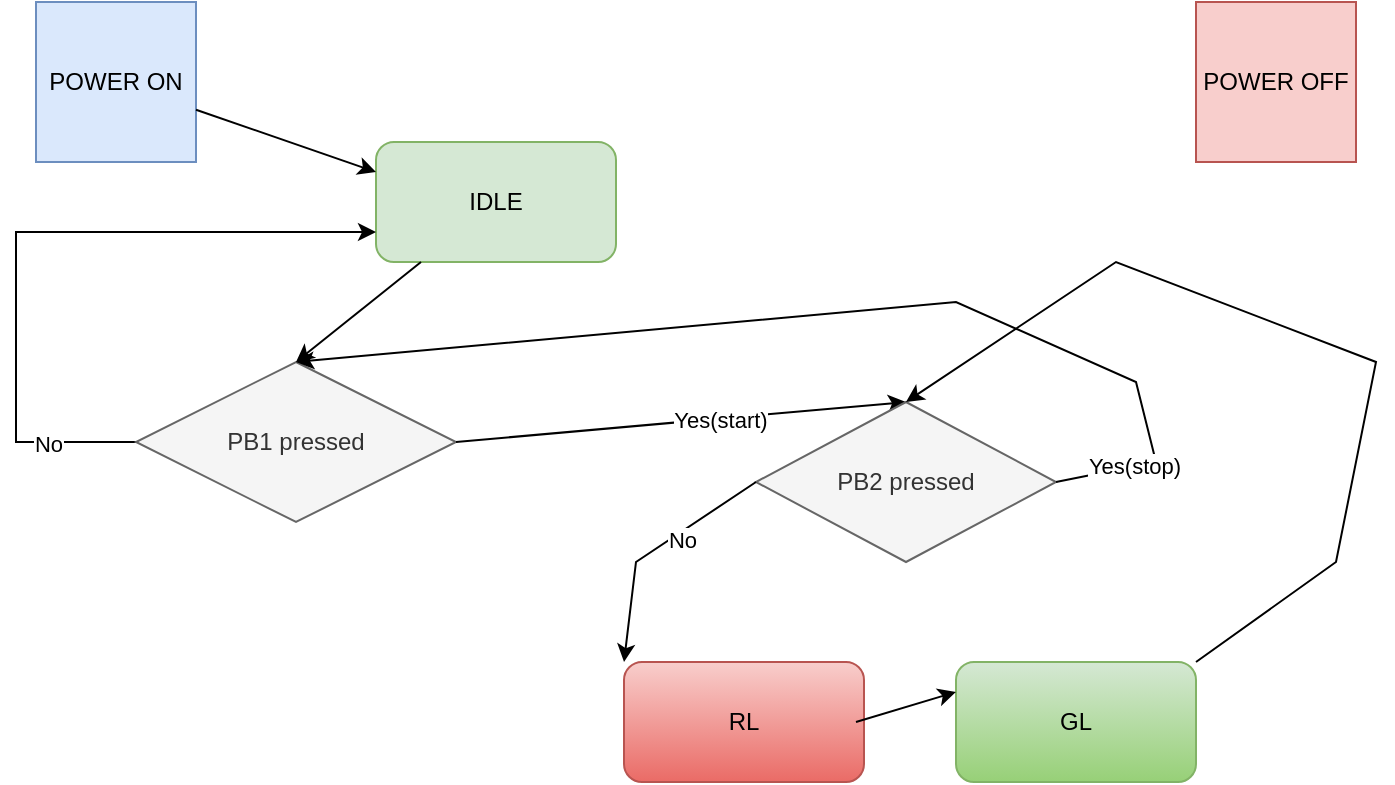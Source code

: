 <mxfile version="18.1.1" type="github">
  <diagram id="C5RBs43oDa-KdzZeNtuy" name="Page-1">
    <mxGraphModel dx="1422" dy="762" grid="1" gridSize="10" guides="1" tooltips="1" connect="1" arrows="1" fold="1" page="1" pageScale="1" pageWidth="827" pageHeight="1169" math="0" shadow="0">
      <root>
        <mxCell id="WIyWlLk6GJQsqaUBKTNV-0" />
        <mxCell id="WIyWlLk6GJQsqaUBKTNV-1" parent="WIyWlLk6GJQsqaUBKTNV-0" />
        <mxCell id="ZXMeWl_jVu3UWIh-IhrR-0" value="POWER ON" style="whiteSpace=wrap;html=1;aspect=fixed;fillColor=#dae8fc;strokeColor=#6c8ebf;" vertex="1" parent="WIyWlLk6GJQsqaUBKTNV-1">
          <mxGeometry x="60" y="40" width="80" height="80" as="geometry" />
        </mxCell>
        <mxCell id="ZXMeWl_jVu3UWIh-IhrR-1" value="POWER OFF" style="whiteSpace=wrap;html=1;aspect=fixed;fillColor=#f8cecc;strokeColor=#b85450;" vertex="1" parent="WIyWlLk6GJQsqaUBKTNV-1">
          <mxGeometry x="640" y="40" width="80" height="80" as="geometry" />
        </mxCell>
        <mxCell id="ZXMeWl_jVu3UWIh-IhrR-2" value="IDLE" style="rounded=1;whiteSpace=wrap;html=1;fillColor=#d5e8d4;strokeColor=#82b366;" vertex="1" parent="WIyWlLk6GJQsqaUBKTNV-1">
          <mxGeometry x="230" y="110" width="120" height="60" as="geometry" />
        </mxCell>
        <mxCell id="ZXMeWl_jVu3UWIh-IhrR-8" value="" style="endArrow=classic;html=1;rounded=0;entryX=0;entryY=0.25;entryDx=0;entryDy=0;" edge="1" parent="WIyWlLk6GJQsqaUBKTNV-1" source="ZXMeWl_jVu3UWIh-IhrR-0" target="ZXMeWl_jVu3UWIh-IhrR-2">
          <mxGeometry width="50" height="50" relative="1" as="geometry">
            <mxPoint x="140" y="210" as="sourcePoint" />
            <mxPoint x="190" y="160" as="targetPoint" />
          </mxGeometry>
        </mxCell>
        <mxCell id="ZXMeWl_jVu3UWIh-IhrR-13" value="" style="edgeStyle=orthogonalEdgeStyle;rounded=0;orthogonalLoop=1;jettySize=auto;html=1;entryX=0;entryY=0.75;entryDx=0;entryDy=0;" edge="1" parent="WIyWlLk6GJQsqaUBKTNV-1" source="ZXMeWl_jVu3UWIh-IhrR-9" target="ZXMeWl_jVu3UWIh-IhrR-2">
          <mxGeometry relative="1" as="geometry">
            <mxPoint x="90" y="180" as="targetPoint" />
            <Array as="points">
              <mxPoint x="50" y="260" />
              <mxPoint x="50" y="155" />
            </Array>
          </mxGeometry>
        </mxCell>
        <mxCell id="ZXMeWl_jVu3UWIh-IhrR-14" value="No" style="edgeLabel;html=1;align=center;verticalAlign=middle;resizable=0;points=[];" vertex="1" connectable="0" parent="ZXMeWl_jVu3UWIh-IhrR-13">
          <mxGeometry x="-0.745" y="1" relative="1" as="geometry">
            <mxPoint as="offset" />
          </mxGeometry>
        </mxCell>
        <mxCell id="ZXMeWl_jVu3UWIh-IhrR-9" value="PB1 pressed" style="rhombus;whiteSpace=wrap;html=1;fillColor=#f5f5f5;strokeColor=#666666;fontColor=#333333;" vertex="1" parent="WIyWlLk6GJQsqaUBKTNV-1">
          <mxGeometry x="110" y="220" width="160" height="80" as="geometry" />
        </mxCell>
        <mxCell id="ZXMeWl_jVu3UWIh-IhrR-11" value="" style="endArrow=classic;html=1;rounded=0;entryX=0.5;entryY=0;entryDx=0;entryDy=0;" edge="1" parent="WIyWlLk6GJQsqaUBKTNV-1" source="ZXMeWl_jVu3UWIh-IhrR-2" target="ZXMeWl_jVu3UWIh-IhrR-9">
          <mxGeometry width="50" height="50" relative="1" as="geometry">
            <mxPoint x="150" y="210" as="sourcePoint" />
            <mxPoint x="200" y="160" as="targetPoint" />
          </mxGeometry>
        </mxCell>
        <mxCell id="ZXMeWl_jVu3UWIh-IhrR-15" value="" style="endArrow=classic;html=1;rounded=0;exitX=1;exitY=0.5;exitDx=0;exitDy=0;entryX=0.5;entryY=0;entryDx=0;entryDy=0;" edge="1" parent="WIyWlLk6GJQsqaUBKTNV-1" source="ZXMeWl_jVu3UWIh-IhrR-9" target="ZXMeWl_jVu3UWIh-IhrR-17">
          <mxGeometry width="50" height="50" relative="1" as="geometry">
            <mxPoint x="330" y="300" as="sourcePoint" />
            <mxPoint x="420" y="250" as="targetPoint" />
          </mxGeometry>
        </mxCell>
        <mxCell id="ZXMeWl_jVu3UWIh-IhrR-16" value="Yes(start)" style="edgeLabel;html=1;align=center;verticalAlign=middle;resizable=0;points=[];" vertex="1" connectable="0" parent="ZXMeWl_jVu3UWIh-IhrR-15">
          <mxGeometry x="0.173" relative="1" as="geometry">
            <mxPoint as="offset" />
          </mxGeometry>
        </mxCell>
        <mxCell id="ZXMeWl_jVu3UWIh-IhrR-17" value="PB2 pressed" style="rhombus;whiteSpace=wrap;html=1;fillColor=#f5f5f5;strokeColor=#666666;fontColor=#333333;" vertex="1" parent="WIyWlLk6GJQsqaUBKTNV-1">
          <mxGeometry x="420" y="240" width="150" height="80" as="geometry" />
        </mxCell>
        <mxCell id="ZXMeWl_jVu3UWIh-IhrR-20" value="" style="endArrow=classic;html=1;rounded=0;exitX=1;exitY=0.5;exitDx=0;exitDy=0;" edge="1" parent="WIyWlLk6GJQsqaUBKTNV-1" source="ZXMeWl_jVu3UWIh-IhrR-17">
          <mxGeometry width="50" height="50" relative="1" as="geometry">
            <mxPoint x="580" y="250" as="sourcePoint" />
            <mxPoint x="190" y="220" as="targetPoint" />
            <Array as="points">
              <mxPoint x="620" y="270" />
              <mxPoint x="610" y="230" />
              <mxPoint x="520" y="190" />
            </Array>
          </mxGeometry>
        </mxCell>
        <mxCell id="ZXMeWl_jVu3UWIh-IhrR-21" value="Yes(stop)" style="edgeLabel;html=1;align=center;verticalAlign=middle;resizable=0;points=[];" vertex="1" connectable="0" parent="ZXMeWl_jVu3UWIh-IhrR-20">
          <mxGeometry x="-0.846" relative="1" as="geometry">
            <mxPoint as="offset" />
          </mxGeometry>
        </mxCell>
        <mxCell id="ZXMeWl_jVu3UWIh-IhrR-22" value="RL" style="rounded=1;whiteSpace=wrap;html=1;fillColor=#f8cecc;strokeColor=#b85450;gradientColor=#ea6b66;" vertex="1" parent="WIyWlLk6GJQsqaUBKTNV-1">
          <mxGeometry x="354" y="370" width="120" height="60" as="geometry" />
        </mxCell>
        <mxCell id="ZXMeWl_jVu3UWIh-IhrR-23" value="GL" style="rounded=1;whiteSpace=wrap;html=1;fillColor=#d5e8d4;strokeColor=#82b366;gradientColor=#97d077;" vertex="1" parent="WIyWlLk6GJQsqaUBKTNV-1">
          <mxGeometry x="520" y="370" width="120" height="60" as="geometry" />
        </mxCell>
        <mxCell id="ZXMeWl_jVu3UWIh-IhrR-24" value="" style="endArrow=classic;html=1;rounded=0;exitX=0;exitY=0.5;exitDx=0;exitDy=0;entryX=0;entryY=0;entryDx=0;entryDy=0;" edge="1" parent="WIyWlLk6GJQsqaUBKTNV-1" source="ZXMeWl_jVu3UWIh-IhrR-17" target="ZXMeWl_jVu3UWIh-IhrR-22">
          <mxGeometry width="50" height="50" relative="1" as="geometry">
            <mxPoint x="350" y="340" as="sourcePoint" />
            <mxPoint x="400" y="290" as="targetPoint" />
            <Array as="points">
              <mxPoint x="360" y="320" />
            </Array>
          </mxGeometry>
        </mxCell>
        <mxCell id="ZXMeWl_jVu3UWIh-IhrR-25" value="No" style="edgeLabel;html=1;align=center;verticalAlign=middle;resizable=0;points=[];" vertex="1" connectable="0" parent="ZXMeWl_jVu3UWIh-IhrR-24">
          <mxGeometry x="-0.236" y="3" relative="1" as="geometry">
            <mxPoint as="offset" />
          </mxGeometry>
        </mxCell>
        <mxCell id="ZXMeWl_jVu3UWIh-IhrR-26" value="" style="endArrow=classic;html=1;rounded=0;entryX=0;entryY=0.25;entryDx=0;entryDy=0;" edge="1" parent="WIyWlLk6GJQsqaUBKTNV-1" target="ZXMeWl_jVu3UWIh-IhrR-23">
          <mxGeometry width="50" height="50" relative="1" as="geometry">
            <mxPoint x="470" y="400" as="sourcePoint" />
            <mxPoint x="544.711" y="400" as="targetPoint" />
          </mxGeometry>
        </mxCell>
        <mxCell id="ZXMeWl_jVu3UWIh-IhrR-28" value="" style="endArrow=classic;html=1;rounded=0;exitX=1;exitY=0;exitDx=0;exitDy=0;entryX=0.5;entryY=0;entryDx=0;entryDy=0;" edge="1" parent="WIyWlLk6GJQsqaUBKTNV-1" source="ZXMeWl_jVu3UWIh-IhrR-23" target="ZXMeWl_jVu3UWIh-IhrR-17">
          <mxGeometry width="50" height="50" relative="1" as="geometry">
            <mxPoint x="640" y="360" as="sourcePoint" />
            <mxPoint x="690" y="310" as="targetPoint" />
            <Array as="points">
              <mxPoint x="710" y="320" />
              <mxPoint x="730" y="220" />
              <mxPoint x="600" y="170" />
            </Array>
          </mxGeometry>
        </mxCell>
      </root>
    </mxGraphModel>
  </diagram>
</mxfile>
